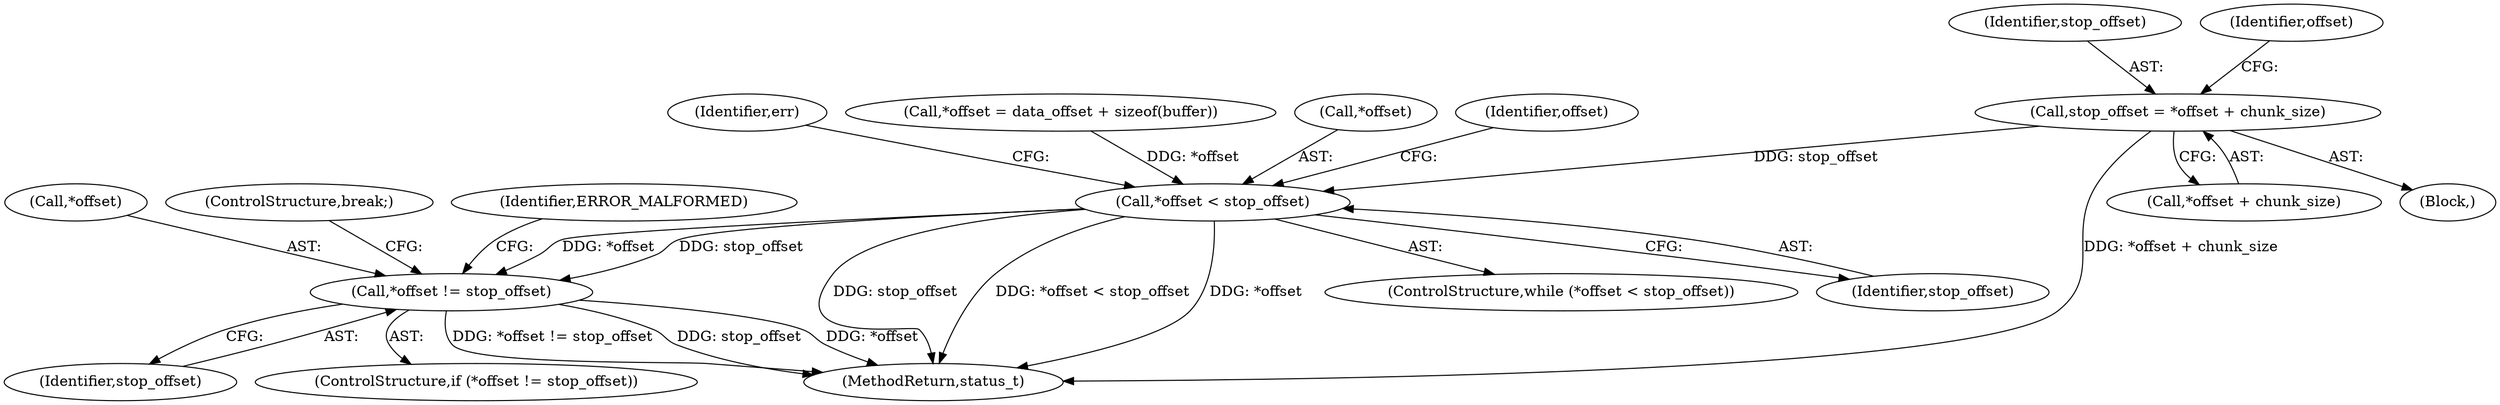 digraph "0_Android_6fe85f7e15203e48df2cc3e8e1c4bc6ad49dc968@integer" {
"1002267" [label="(Call,stop_offset = *offset + chunk_size)"];
"1002281" [label="(Call,*offset < stop_offset)"];
"1002302" [label="(Call,*offset != stop_offset)"];
"1002288" [label="(Identifier,err)"];
"1002927" [label="(MethodReturn,status_t)"];
"1002280" [label="(ControlStructure,while (*offset < stop_offset))"];
"1002303" [label="(Call,*offset)"];
"1002284" [label="(Identifier,stop_offset)"];
"1002268" [label="(Identifier,stop_offset)"];
"1002273" [label="(Call,*offset = data_offset + sizeof(buffer))"];
"1002309" [label="(ControlStructure,break;)"];
"1002267" [label="(Call,stop_offset = *offset + chunk_size)"];
"1002302" [label="(Call,*offset != stop_offset)"];
"1002308" [label="(Identifier,ERROR_MALFORMED)"];
"1002269" [label="(Call,*offset + chunk_size)"];
"1002282" [label="(Call,*offset)"];
"1002281" [label="(Call,*offset < stop_offset)"];
"1002305" [label="(Identifier,stop_offset)"];
"1002275" [label="(Identifier,offset)"];
"1002301" [label="(ControlStructure,if (*offset != stop_offset))"];
"1002304" [label="(Identifier,offset)"];
"1002224" [label="(Block,)"];
"1002267" -> "1002224"  [label="AST: "];
"1002267" -> "1002269"  [label="CFG: "];
"1002268" -> "1002267"  [label="AST: "];
"1002269" -> "1002267"  [label="AST: "];
"1002275" -> "1002267"  [label="CFG: "];
"1002267" -> "1002927"  [label="DDG: *offset + chunk_size"];
"1002267" -> "1002281"  [label="DDG: stop_offset"];
"1002281" -> "1002280"  [label="AST: "];
"1002281" -> "1002284"  [label="CFG: "];
"1002282" -> "1002281"  [label="AST: "];
"1002284" -> "1002281"  [label="AST: "];
"1002288" -> "1002281"  [label="CFG: "];
"1002304" -> "1002281"  [label="CFG: "];
"1002281" -> "1002927"  [label="DDG: stop_offset"];
"1002281" -> "1002927"  [label="DDG: *offset < stop_offset"];
"1002281" -> "1002927"  [label="DDG: *offset"];
"1002273" -> "1002281"  [label="DDG: *offset"];
"1002281" -> "1002302"  [label="DDG: *offset"];
"1002281" -> "1002302"  [label="DDG: stop_offset"];
"1002302" -> "1002301"  [label="AST: "];
"1002302" -> "1002305"  [label="CFG: "];
"1002303" -> "1002302"  [label="AST: "];
"1002305" -> "1002302"  [label="AST: "];
"1002308" -> "1002302"  [label="CFG: "];
"1002309" -> "1002302"  [label="CFG: "];
"1002302" -> "1002927"  [label="DDG: *offset != stop_offset"];
"1002302" -> "1002927"  [label="DDG: stop_offset"];
"1002302" -> "1002927"  [label="DDG: *offset"];
}
